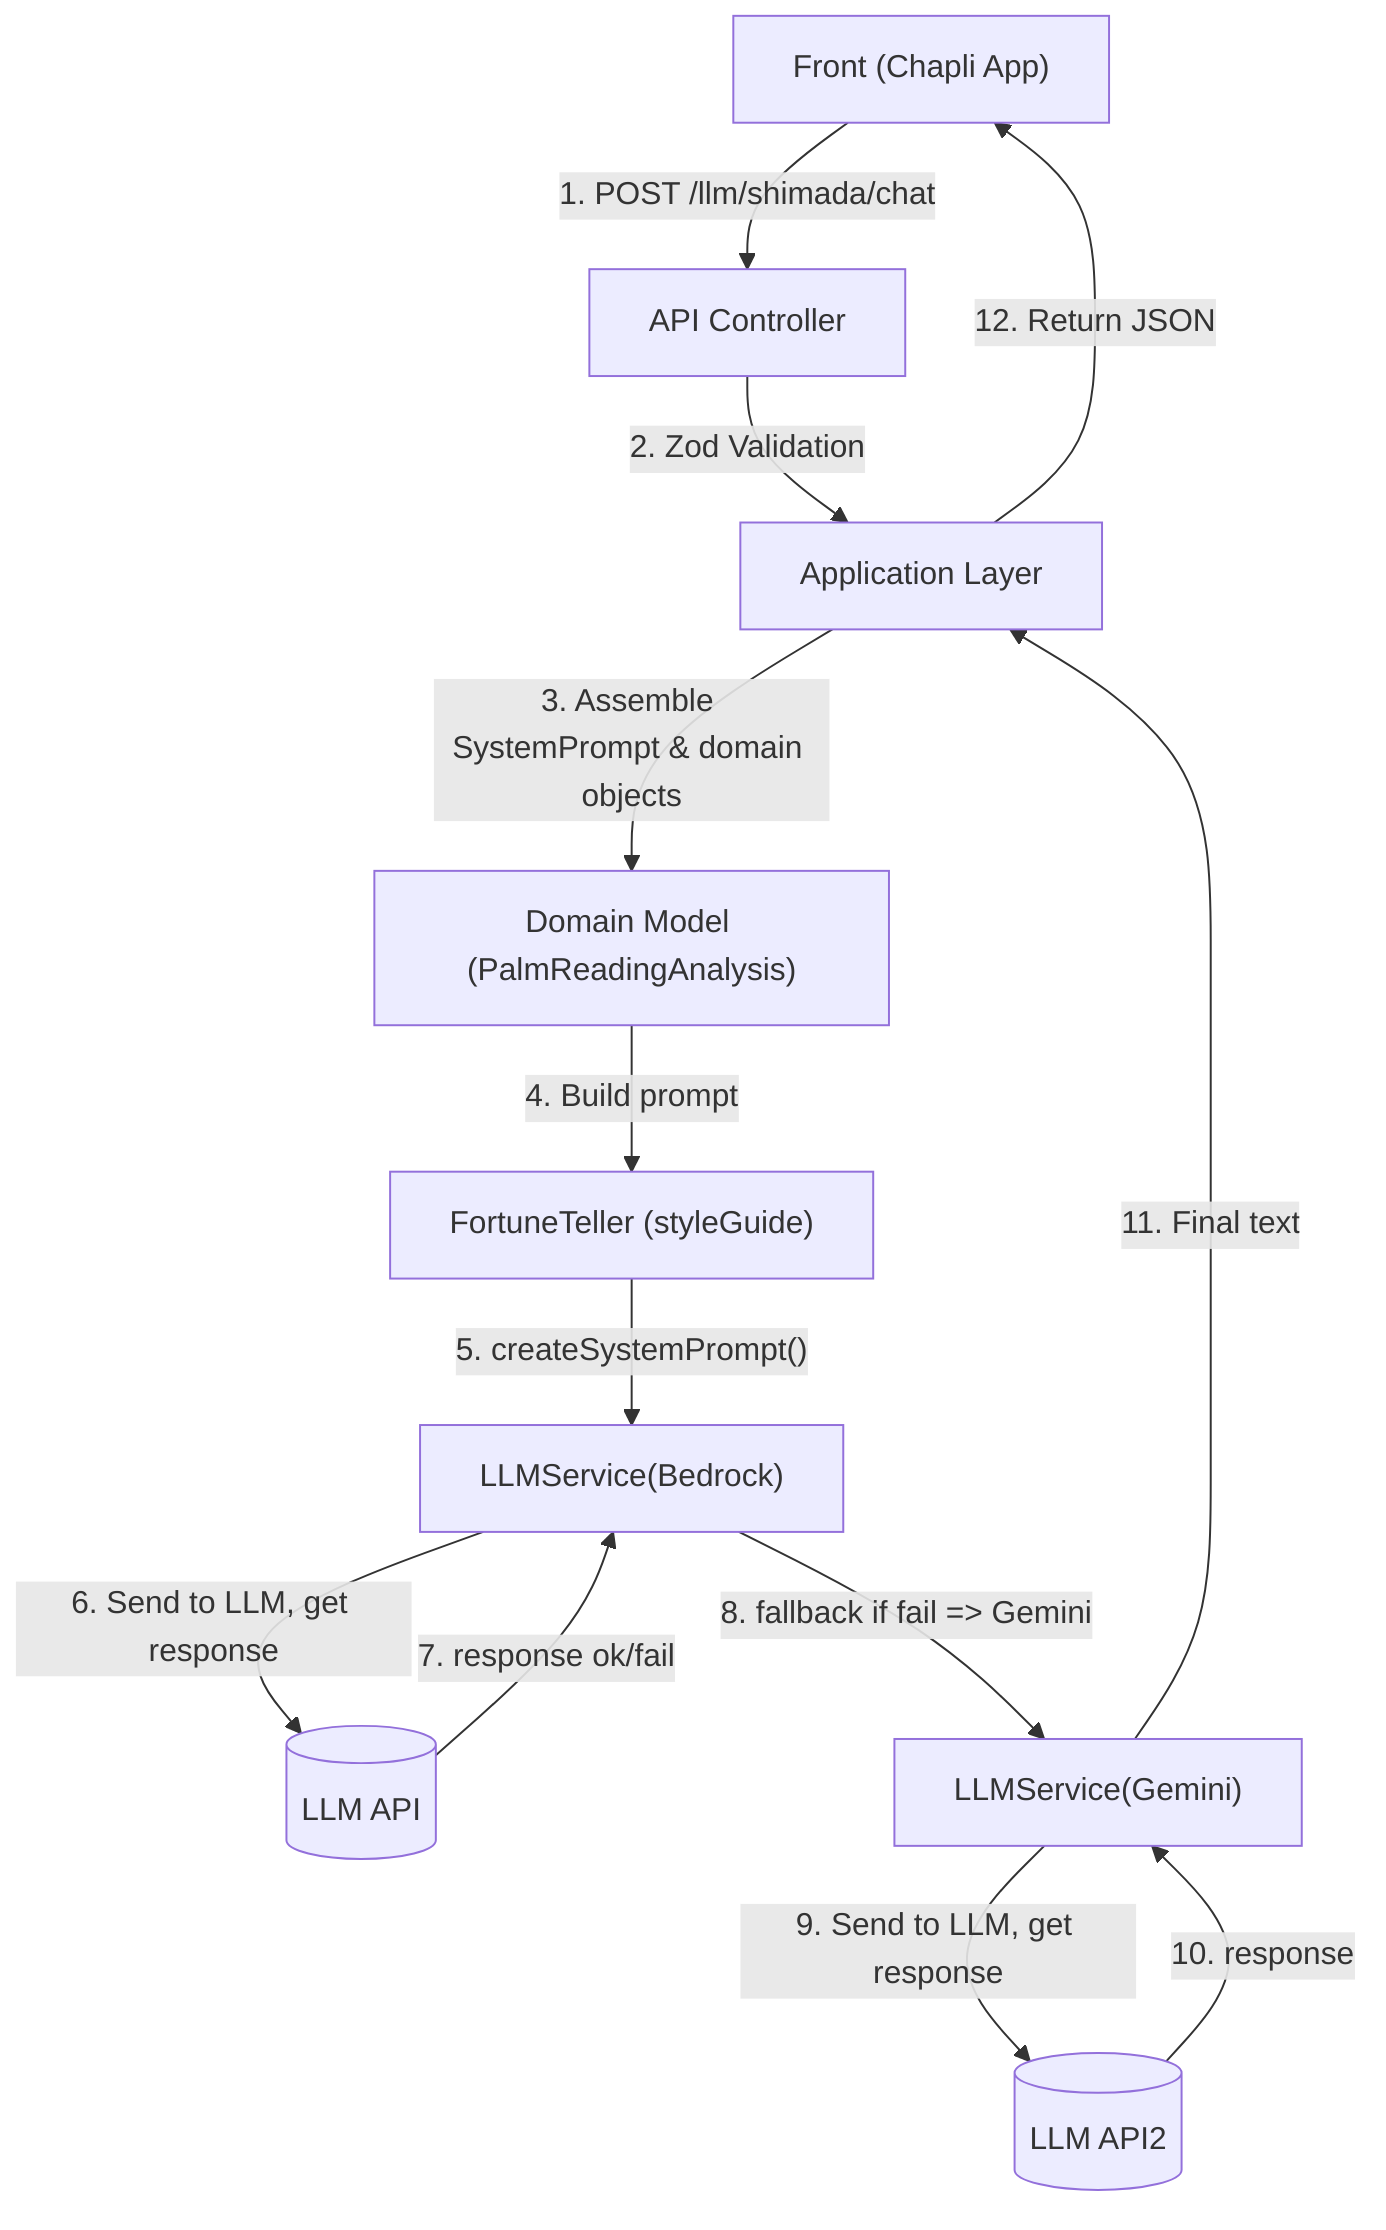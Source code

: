 flowchart TB
    A["Front (Chapli App)"] -->|"1. POST /llm/shimada/chat"| B["API Controller"]
    B -->|"2. Zod Validation"| C["Application Layer"]
    C -->|"3. Assemble SystemPrompt & domain objects"| D["Domain Model (PalmReadingAnalysis)"]
    D -->|"4. Build prompt"| E["FortuneTeller (styleGuide)"]
    E -->|"5. createSystemPrompt()"| F["LLMService(Bedrock)"]
    F -->|"6. Send to LLM, get response"| G[("LLM API")]
    G -->|"7. response ok/fail"| F
    F -->|"8. fallback if fail => Gemini"| H["LLMService(Gemini)"]
    H -->|"9. Send to LLM, get response"| I[("LLM API2")]
    I -->|"10. response"| H
    H -->|"11. Final text"| C
    C -->|"12. Return JSON"| A